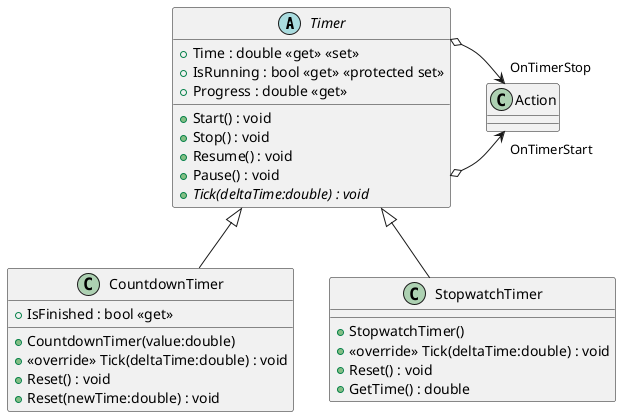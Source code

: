 @startuml
abstract class Timer {
    + Time : double <<get>> <<set>>
    + IsRunning : bool <<get>> <<protected set>>
    + Progress : double <<get>>
    + Start() : void
    + Stop() : void
    + Resume() : void
    + Pause() : void
    + {abstract} Tick(deltaTime:double) : void
}
class CountdownTimer {
    + CountdownTimer(value:double)
    + <<override>> Tick(deltaTime:double) : void
    + IsFinished : bool <<get>>
    + Reset() : void
    + Reset(newTime:double) : void
}
class StopwatchTimer {
    + StopwatchTimer()
    + <<override>> Tick(deltaTime:double) : void
    + Reset() : void
    + GetTime() : double
}
Timer o-> "OnTimerStart" Action
Timer o-> "OnTimerStop" Action
Timer <|-- CountdownTimer
Timer <|-- StopwatchTimer
@enduml
